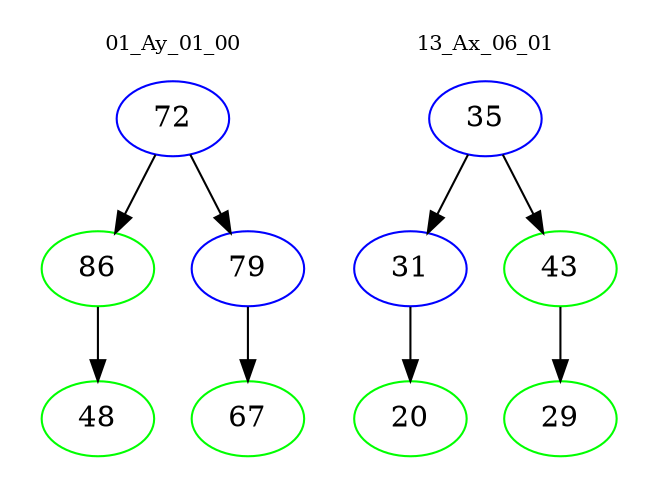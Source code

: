digraph{
subgraph cluster_0 {
color = white
label = "01_Ay_01_00";
fontsize=10;
T0_72 [label="72", color="blue"]
T0_72 -> T0_86 [color="black"]
T0_86 [label="86", color="green"]
T0_86 -> T0_48 [color="black"]
T0_48 [label="48", color="green"]
T0_72 -> T0_79 [color="black"]
T0_79 [label="79", color="blue"]
T0_79 -> T0_67 [color="black"]
T0_67 [label="67", color="green"]
}
subgraph cluster_1 {
color = white
label = "13_Ax_06_01";
fontsize=10;
T1_35 [label="35", color="blue"]
T1_35 -> T1_31 [color="black"]
T1_31 [label="31", color="blue"]
T1_31 -> T1_20 [color="black"]
T1_20 [label="20", color="green"]
T1_35 -> T1_43 [color="black"]
T1_43 [label="43", color="green"]
T1_43 -> T1_29 [color="black"]
T1_29 [label="29", color="green"]
}
}
